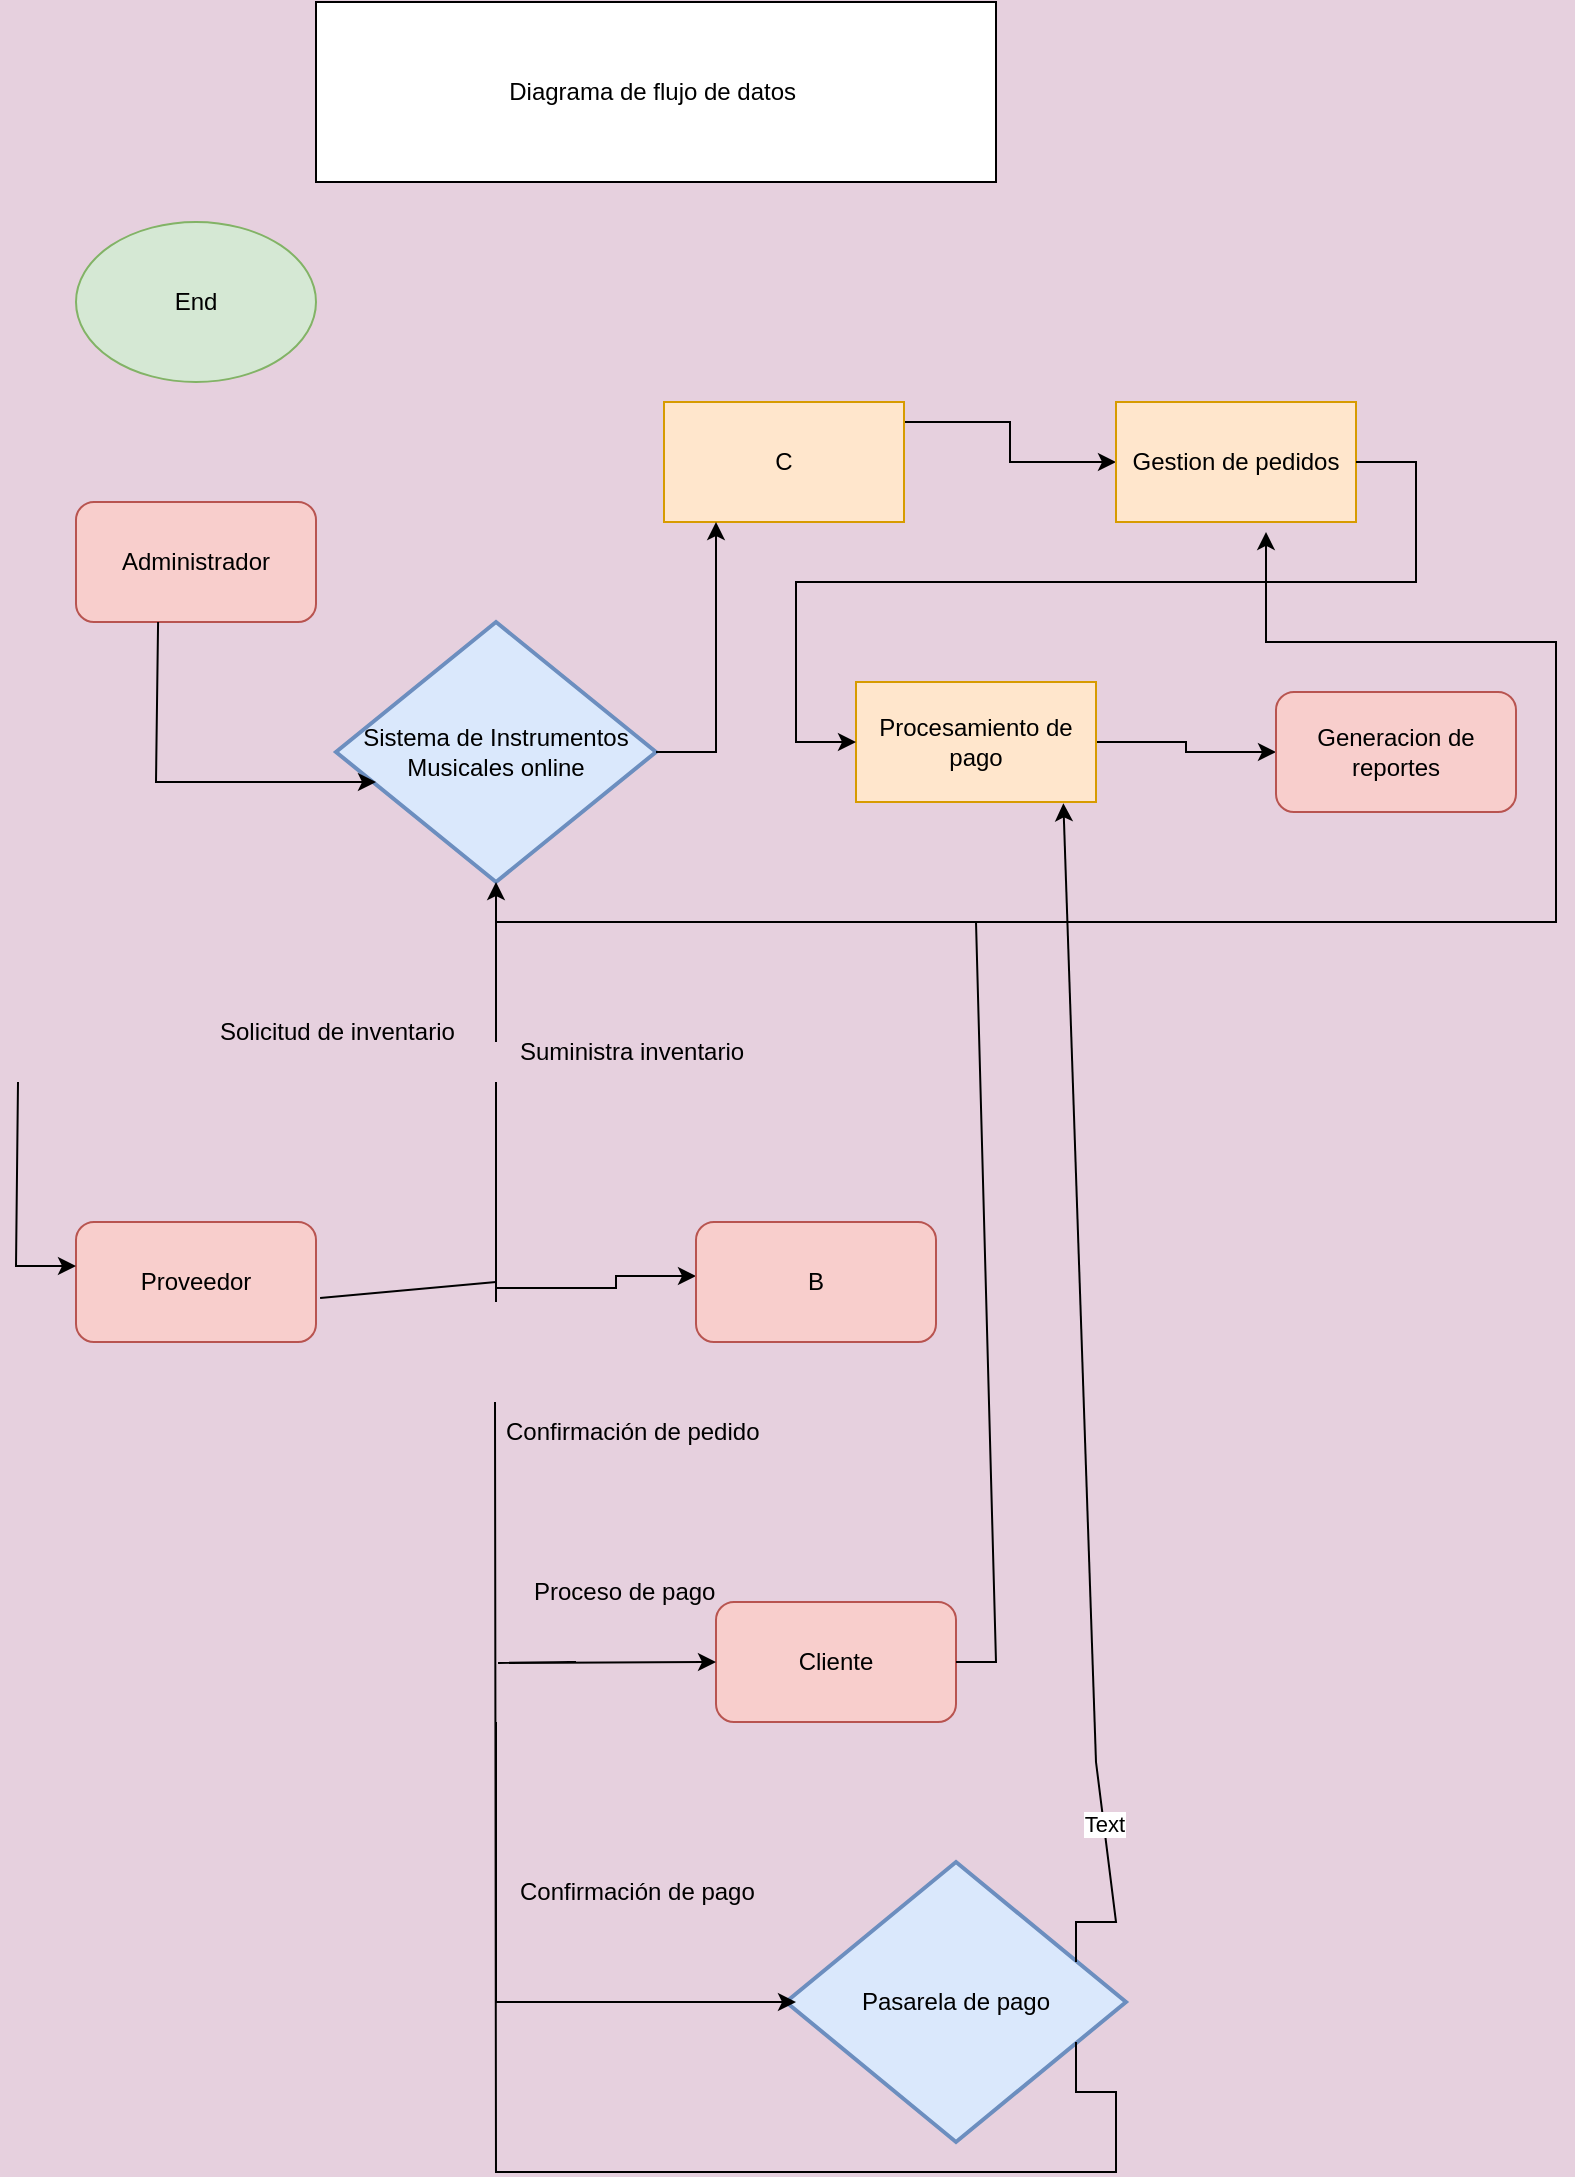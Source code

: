 <mxfile version="26.1.1">
  <diagram name="DFD y Secuencia" id="yhL26agIUZNDAliOvnx5">
    <mxGraphModel dx="1744" dy="954" grid="1" gridSize="10" guides="1" tooltips="1" connect="1" arrows="1" fold="1" page="1" pageScale="1" pageWidth="827" pageHeight="1169" background="#E6D0DE" math="0" shadow="0">
      <root>
        <object label="" id="0">
          <mxCell />
        </object>
        <mxCell id="1" parent="0" />
        <mxCell id="hx3eGstLHMkpw4XkZy-y-1" value="End" style="ellipse;whiteSpace=wrap;html=1;fillColor=#d5e8d4;strokeColor=#82b366;" parent="1" vertex="1">
          <mxGeometry x="120" y="140" width="120" height="80" as="geometry" />
        </mxCell>
        <mxCell id="hx3eGstLHMkpw4XkZy-y-11" value="Sistema de Instrumentos Musicales online" style="strokeWidth=2;html=1;shape=mxgraph.flowchart.decision;whiteSpace=wrap;fillColor=#dae8fc;strokeColor=#6c8ebf;" parent="1" vertex="1">
          <mxGeometry x="250" y="340" width="160" height="130" as="geometry" />
        </mxCell>
        <mxCell id="hx3eGstLHMkpw4XkZy-y-12" value="Pasarela de pago" style="strokeWidth=2;html=1;shape=mxgraph.flowchart.decision;whiteSpace=wrap;fillColor=#dae8fc;strokeColor=#6c8ebf;" parent="1" vertex="1">
          <mxGeometry x="475" y="960" width="170" height="140" as="geometry" />
        </mxCell>
        <mxCell id="kS9vBC88zHyn8X4vNAOb-3" value="" style="edgeStyle=orthogonalEdgeStyle;rounded=0;orthogonalLoop=1;jettySize=auto;html=1;" edge="1" parent="1" source="hx3eGstLHMkpw4XkZy-y-13" target="hx3eGstLHMkpw4XkZy-y-14">
          <mxGeometry relative="1" as="geometry">
            <Array as="points">
              <mxPoint x="587" y="240" />
              <mxPoint x="587" y="260" />
            </Array>
          </mxGeometry>
        </mxCell>
        <mxCell id="hx3eGstLHMkpw4XkZy-y-13" value="C" style="rounded=0;whiteSpace=wrap;html=1;fillColor=#ffe6cc;strokeColor=#d79b00;" parent="1" vertex="1">
          <mxGeometry x="414" y="230" width="120" height="60" as="geometry" />
        </mxCell>
        <mxCell id="hx3eGstLHMkpw4XkZy-y-14" value="Gestion de pedidos" style="rounded=0;whiteSpace=wrap;html=1;fillColor=#ffe6cc;strokeColor=#d79b00;" parent="1" vertex="1">
          <mxGeometry x="640" y="230" width="120" height="60" as="geometry" />
        </mxCell>
        <mxCell id="kS9vBC88zHyn8X4vNAOb-32" value="" style="edgeStyle=orthogonalEdgeStyle;rounded=0;orthogonalLoop=1;jettySize=auto;html=1;" edge="1" parent="1" source="hx3eGstLHMkpw4XkZy-y-15" target="hx3eGstLHMkpw4XkZy-y-20">
          <mxGeometry relative="1" as="geometry" />
        </mxCell>
        <mxCell id="hx3eGstLHMkpw4XkZy-y-15" value="Procesamiento de pago" style="rounded=0;whiteSpace=wrap;html=1;fillColor=#ffe6cc;strokeColor=#d79b00;" parent="1" vertex="1">
          <mxGeometry x="510" y="370" width="120" height="60" as="geometry" />
        </mxCell>
        <mxCell id="hx3eGstLHMkpw4XkZy-y-16" value="Administrador" style="rounded=1;whiteSpace=wrap;html=1;fillColor=#f8cecc;strokeColor=#b85450;" parent="1" vertex="1">
          <mxGeometry x="120" y="280" width="120" height="60" as="geometry" />
        </mxCell>
        <mxCell id="hx3eGstLHMkpw4XkZy-y-17" value="Proveedor" style="rounded=1;whiteSpace=wrap;html=1;fillColor=#f8cecc;strokeColor=#b85450;" parent="1" vertex="1">
          <mxGeometry x="120" y="640" width="120" height="60" as="geometry" />
        </mxCell>
        <mxCell id="hx3eGstLHMkpw4XkZy-y-18" value="Cliente" style="rounded=1;whiteSpace=wrap;html=1;fillColor=#f8cecc;strokeColor=#b85450;" parent="1" vertex="1">
          <mxGeometry x="440" y="830" width="120" height="60" as="geometry" />
        </mxCell>
        <mxCell id="kS9vBC88zHyn8X4vNAOb-16" value="" style="edgeStyle=orthogonalEdgeStyle;rounded=0;orthogonalLoop=1;jettySize=auto;html=1;entryX=0;entryY=0.25;entryDx=0;entryDy=0;" edge="1" parent="1">
          <mxGeometry relative="1" as="geometry">
            <mxPoint x="330" y="672" as="sourcePoint" />
            <mxPoint x="430" y="667" as="targetPoint" />
            <Array as="points">
              <mxPoint x="330" y="673" />
              <mxPoint x="390" y="673" />
              <mxPoint x="390" y="667" />
            </Array>
          </mxGeometry>
        </mxCell>
        <mxCell id="hx3eGstLHMkpw4XkZy-y-19" value="B" style="rounded=1;whiteSpace=wrap;html=1;fillColor=#f8cecc;strokeColor=#b85450;" parent="1" vertex="1">
          <mxGeometry x="430" y="640" width="120" height="60" as="geometry" />
        </mxCell>
        <mxCell id="hx3eGstLHMkpw4XkZy-y-20" value="Generacion de reportes" style="rounded=1;whiteSpace=wrap;html=1;fillColor=#f8cecc;strokeColor=#b85450;" parent="1" vertex="1">
          <mxGeometry x="720" y="375" width="120" height="60" as="geometry" />
        </mxCell>
        <mxCell id="hx3eGstLHMkpw4XkZy-y-21" value="" style="endArrow=classic;html=1;rounded=0;exitX=0.342;exitY=1;exitDx=0;exitDy=0;exitPerimeter=0;" parent="1" source="hx3eGstLHMkpw4XkZy-y-16" edge="1">
          <mxGeometry relative="1" as="geometry">
            <mxPoint x="110" y="420" as="sourcePoint" />
            <mxPoint x="270" y="420" as="targetPoint" />
            <Array as="points">
              <mxPoint x="160" y="420" />
            </Array>
          </mxGeometry>
        </mxCell>
        <mxCell id="hx3eGstLHMkpw4XkZy-y-25" value="" style="endArrow=classic;html=1;rounded=0;exitX=1;exitY=0.5;exitDx=0;exitDy=0;exitPerimeter=0;" parent="1" source="hx3eGstLHMkpw4XkZy-y-11" edge="1">
          <mxGeometry relative="1" as="geometry">
            <mxPoint x="171" y="350" as="sourcePoint" />
            <mxPoint x="440" y="290" as="targetPoint" />
            <Array as="points">
              <mxPoint x="440" y="405" />
            </Array>
          </mxGeometry>
        </mxCell>
        <mxCell id="kS9vBC88zHyn8X4vNAOb-2" value="" style="endArrow=classic;html=1;rounded=0;exitX=1;exitY=0.5;exitDx=0;exitDy=0;entryX=0;entryY=0.5;entryDx=0;entryDy=0;" edge="1" parent="1" source="hx3eGstLHMkpw4XkZy-y-14" target="hx3eGstLHMkpw4XkZy-y-15">
          <mxGeometry relative="1" as="geometry">
            <mxPoint x="171" y="350" as="sourcePoint" />
            <mxPoint x="530" y="360" as="targetPoint" />
            <Array as="points">
              <mxPoint x="760" y="260" />
              <mxPoint x="790" y="260" />
              <mxPoint x="790" y="320" />
              <mxPoint x="480" y="320" />
              <mxPoint x="480" y="400" />
            </Array>
          </mxGeometry>
        </mxCell>
        <mxCell id="kS9vBC88zHyn8X4vNAOb-5" value="" style="edgeStyle=orthogonalEdgeStyle;rounded=0;orthogonalLoop=1;jettySize=auto;html=1;entryX=0.625;entryY=1.083;entryDx=0;entryDy=0;entryPerimeter=0;" edge="1" parent="1" target="hx3eGstLHMkpw4XkZy-y-14">
          <mxGeometry relative="1" as="geometry">
            <mxPoint x="330" y="490" as="sourcePoint" />
            <mxPoint x="690" y="480" as="targetPoint" />
            <Array as="points">
              <mxPoint x="860" y="490" />
              <mxPoint x="860" y="350" />
              <mxPoint x="715" y="350" />
            </Array>
          </mxGeometry>
        </mxCell>
        <mxCell id="kS9vBC88zHyn8X4vNAOb-6" value="" style="endArrow=classic;html=1;rounded=0;entryX=0.5;entryY=1;entryDx=0;entryDy=0;entryPerimeter=0;" edge="1" parent="1" target="hx3eGstLHMkpw4XkZy-y-11">
          <mxGeometry relative="1" as="geometry">
            <mxPoint x="330" y="550" as="sourcePoint" />
            <mxPoint x="330" y="550" as="targetPoint" />
            <Array as="points" />
          </mxGeometry>
        </mxCell>
        <mxCell id="kS9vBC88zHyn8X4vNAOb-7" value="" style="endArrow=classic;html=1;rounded=0;" edge="1" parent="1">
          <mxGeometry relative="1" as="geometry">
            <mxPoint x="370" y="860" as="sourcePoint" />
            <mxPoint x="440" y="860" as="targetPoint" />
            <Array as="points">
              <mxPoint x="331" y="860.5" />
            </Array>
          </mxGeometry>
        </mxCell>
        <mxCell id="kS9vBC88zHyn8X4vNAOb-10" value="&lt;h1 style=&quot;margin-top: 0px;&quot;&gt;&lt;span style=&quot;font-weight: normal;&quot;&gt;&lt;font style=&quot;font-size: 12px;&quot;&gt;Solicitud de inventario&lt;/font&gt;&lt;/span&gt;&lt;/h1&gt;" style="text;html=1;whiteSpace=wrap;overflow=hidden;rounded=0;" vertex="1" parent="1">
          <mxGeometry x="190" y="520" width="130" height="40" as="geometry" />
        </mxCell>
        <mxCell id="kS9vBC88zHyn8X4vNAOb-11" value="&lt;h1 style=&quot;margin-top: 0px;&quot;&gt;&lt;span style=&quot;font-weight: normal;&quot;&gt;&lt;font style=&quot;font-size: 12px;&quot;&gt;Suministra inventario&lt;/font&gt;&lt;/span&gt;&lt;/h1&gt;" style="text;html=1;whiteSpace=wrap;overflow=hidden;rounded=0;" vertex="1" parent="1">
          <mxGeometry x="340" y="530" width="120" height="30" as="geometry" />
        </mxCell>
        <mxCell id="kS9vBC88zHyn8X4vNAOb-12" value="" style="endArrow=classic;html=1;rounded=0;exitX=0.342;exitY=1;exitDx=0;exitDy=0;exitPerimeter=0;entryX=0;entryY=0.367;entryDx=0;entryDy=0;entryPerimeter=0;" edge="1" parent="1" target="hx3eGstLHMkpw4XkZy-y-17">
          <mxGeometry relative="1" as="geometry">
            <mxPoint x="91" y="570" as="sourcePoint" />
            <mxPoint x="90" y="670" as="targetPoint" />
            <Array as="points">
              <mxPoint x="90" y="662" />
            </Array>
          </mxGeometry>
        </mxCell>
        <mxCell id="kS9vBC88zHyn8X4vNAOb-17" value="" style="endArrow=none;html=1;rounded=0;" edge="1" parent="1">
          <mxGeometry width="50" height="50" relative="1" as="geometry">
            <mxPoint x="330" y="680" as="sourcePoint" />
            <mxPoint x="330" y="570" as="targetPoint" />
          </mxGeometry>
        </mxCell>
        <mxCell id="kS9vBC88zHyn8X4vNAOb-18" value="" style="endArrow=none;html=1;rounded=0;entryX=1.017;entryY=0.633;entryDx=0;entryDy=0;entryPerimeter=0;" edge="1" parent="1" target="hx3eGstLHMkpw4XkZy-y-17">
          <mxGeometry width="50" height="50" relative="1" as="geometry">
            <mxPoint x="330" y="670" as="sourcePoint" />
            <mxPoint x="300" y="615" as="targetPoint" />
          </mxGeometry>
        </mxCell>
        <mxCell id="kS9vBC88zHyn8X4vNAOb-19" value="&lt;h1 style=&quot;margin-top: 0px;&quot;&gt;&lt;span style=&quot;font-size: 12px; font-weight: 400;&quot;&gt;Confirmación de pedido&lt;/span&gt;&lt;/h1&gt;" style="text;html=1;whiteSpace=wrap;overflow=hidden;rounded=0;" vertex="1" parent="1">
          <mxGeometry x="333" y="720" width="134" height="40" as="geometry" />
        </mxCell>
        <mxCell id="kS9vBC88zHyn8X4vNAOb-21" value="&lt;h1 style=&quot;margin-top: 0px;&quot;&gt;&lt;span style=&quot;font-size: 12px; font-weight: 400;&quot;&gt;Proceso de pago&lt;/span&gt;&lt;/h1&gt;" style="text;html=1;whiteSpace=wrap;overflow=hidden;rounded=0;" vertex="1" parent="1">
          <mxGeometry x="347" y="800" width="134" height="40" as="geometry" />
        </mxCell>
        <mxCell id="kS9vBC88zHyn8X4vNAOb-22" value="" style="endArrow=none;html=1;rounded=0;" edge="1" parent="1">
          <mxGeometry width="50" height="50" relative="1" as="geometry">
            <mxPoint x="620" y="1075" as="sourcePoint" />
            <mxPoint x="329.5" y="730" as="targetPoint" />
            <Array as="points">
              <mxPoint x="620" y="1050" />
              <mxPoint x="620" y="1075" />
              <mxPoint x="640" y="1075" />
              <mxPoint x="640" y="1115" />
              <mxPoint x="330" y="1115" />
            </Array>
          </mxGeometry>
        </mxCell>
        <mxCell id="kS9vBC88zHyn8X4vNAOb-24" value="" style="endArrow=none;html=1;rounded=0;exitX=1;exitY=0.5;exitDx=0;exitDy=0;" edge="1" parent="1" source="hx3eGstLHMkpw4XkZy-y-18">
          <mxGeometry width="50" height="50" relative="1" as="geometry">
            <mxPoint x="570" y="860" as="sourcePoint" />
            <mxPoint x="570" y="490" as="targetPoint" />
            <Array as="points">
              <mxPoint x="580" y="860" />
            </Array>
          </mxGeometry>
        </mxCell>
        <mxCell id="kS9vBC88zHyn8X4vNAOb-25" value="" style="endArrow=classic;html=1;rounded=0;" edge="1" parent="1">
          <mxGeometry relative="1" as="geometry">
            <mxPoint x="330" y="890" as="sourcePoint" />
            <mxPoint x="480" y="1030" as="targetPoint" />
            <Array as="points">
              <mxPoint x="330" y="1030" />
            </Array>
          </mxGeometry>
        </mxCell>
        <mxCell id="kS9vBC88zHyn8X4vNAOb-26" value="" style="endArrow=none;html=1;rounded=0;" edge="1" parent="1">
          <mxGeometry width="50" height="50" relative="1" as="geometry">
            <mxPoint x="620" y="1010" as="sourcePoint" />
            <mxPoint x="630" y="910" as="targetPoint" />
            <Array as="points">
              <mxPoint x="620" y="990" />
              <mxPoint x="640" y="990" />
            </Array>
          </mxGeometry>
        </mxCell>
        <mxCell id="kS9vBC88zHyn8X4vNAOb-27" value="Text" style="edgeLabel;html=1;align=center;verticalAlign=middle;resizable=0;points=[];" vertex="1" connectable="0" parent="kS9vBC88zHyn8X4vNAOb-26">
          <mxGeometry x="0.483" relative="1" as="geometry">
            <mxPoint as="offset" />
          </mxGeometry>
        </mxCell>
        <mxCell id="kS9vBC88zHyn8X4vNAOb-28" value="&lt;h1 style=&quot;margin-top: 0px;&quot;&gt;&lt;span style=&quot;font-size: 12px; font-weight: 400;&quot;&gt;Confirmación de pago&lt;/span&gt;&lt;/h1&gt;" style="text;html=1;whiteSpace=wrap;overflow=hidden;rounded=0;" vertex="1" parent="1">
          <mxGeometry x="340" y="950" width="134" height="40" as="geometry" />
        </mxCell>
        <mxCell id="kS9vBC88zHyn8X4vNAOb-30" value="" style="endArrow=classic;html=1;rounded=0;entryX=0.864;entryY=1.011;entryDx=0;entryDy=0;entryPerimeter=0;" edge="1" parent="1" target="hx3eGstLHMkpw4XkZy-y-15">
          <mxGeometry width="50" height="50" relative="1" as="geometry">
            <mxPoint x="630" y="910" as="sourcePoint" />
            <mxPoint x="650" y="820" as="targetPoint" />
          </mxGeometry>
        </mxCell>
        <mxCell id="kS9vBC88zHyn8X4vNAOb-33" value="&lt;font face=&quot;Helvetica&quot; style=&quot;font-size: 12px;&quot;&gt;Diagrama de flujo de datos&amp;nbsp;&lt;/font&gt;" style="rounded=0;whiteSpace=wrap;html=1;" vertex="1" parent="1">
          <mxGeometry x="240" y="30" width="340" height="90" as="geometry" />
        </mxCell>
      </root>
    </mxGraphModel>
  </diagram>
</mxfile>
